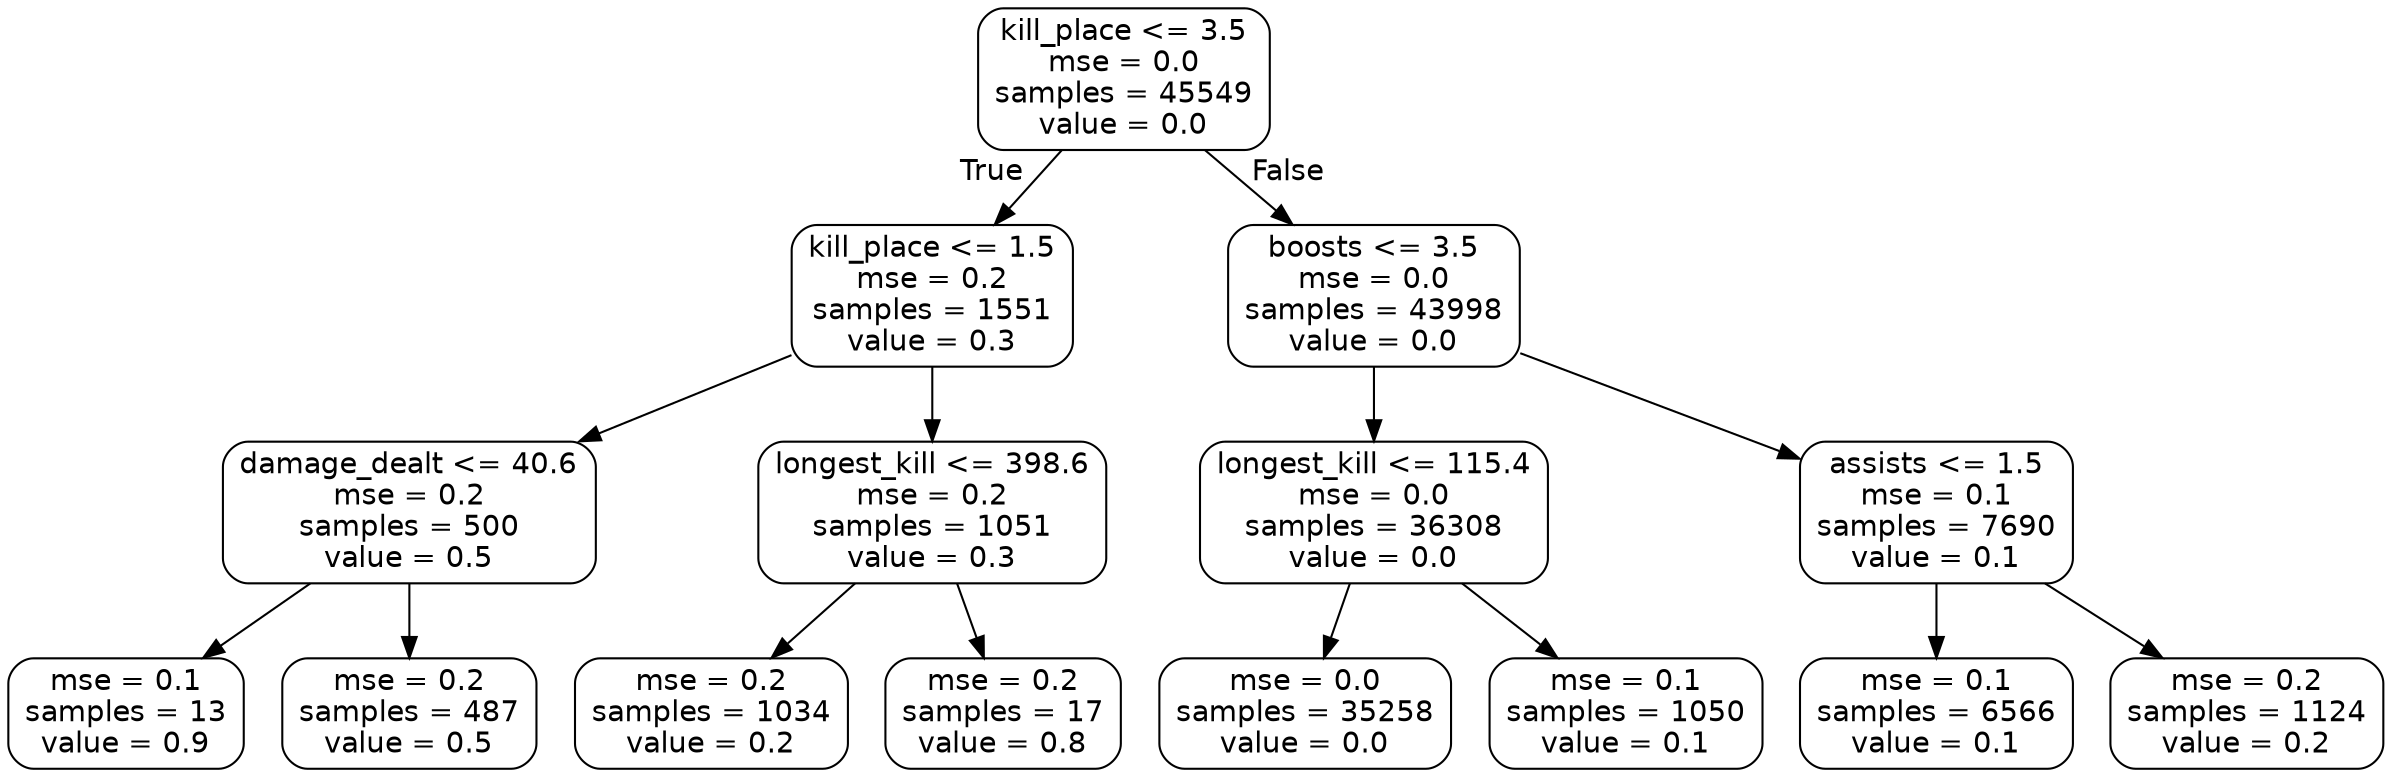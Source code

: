 digraph Tree {
node [shape=box, style="rounded", color="black", fontname=helvetica] ;
edge [fontname=helvetica] ;
0 [label="kill_place <= 3.5\nmse = 0.0\nsamples = 45549\nvalue = 0.0"] ;
1 [label="kill_place <= 1.5\nmse = 0.2\nsamples = 1551\nvalue = 0.3"] ;
0 -> 1 [labeldistance=2.5, labelangle=45, headlabel="True"] ;
2 [label="damage_dealt <= 40.6\nmse = 0.2\nsamples = 500\nvalue = 0.5"] ;
1 -> 2 ;
3 [label="mse = 0.1\nsamples = 13\nvalue = 0.9"] ;
2 -> 3 ;
4 [label="mse = 0.2\nsamples = 487\nvalue = 0.5"] ;
2 -> 4 ;
5 [label="longest_kill <= 398.6\nmse = 0.2\nsamples = 1051\nvalue = 0.3"] ;
1 -> 5 ;
6 [label="mse = 0.2\nsamples = 1034\nvalue = 0.2"] ;
5 -> 6 ;
7 [label="mse = 0.2\nsamples = 17\nvalue = 0.8"] ;
5 -> 7 ;
8 [label="boosts <= 3.5\nmse = 0.0\nsamples = 43998\nvalue = 0.0"] ;
0 -> 8 [labeldistance=2.5, labelangle=-45, headlabel="False"] ;
9 [label="longest_kill <= 115.4\nmse = 0.0\nsamples = 36308\nvalue = 0.0"] ;
8 -> 9 ;
10 [label="mse = 0.0\nsamples = 35258\nvalue = 0.0"] ;
9 -> 10 ;
11 [label="mse = 0.1\nsamples = 1050\nvalue = 0.1"] ;
9 -> 11 ;
12 [label="assists <= 1.5\nmse = 0.1\nsamples = 7690\nvalue = 0.1"] ;
8 -> 12 ;
13 [label="mse = 0.1\nsamples = 6566\nvalue = 0.1"] ;
12 -> 13 ;
14 [label="mse = 0.2\nsamples = 1124\nvalue = 0.2"] ;
12 -> 14 ;
}